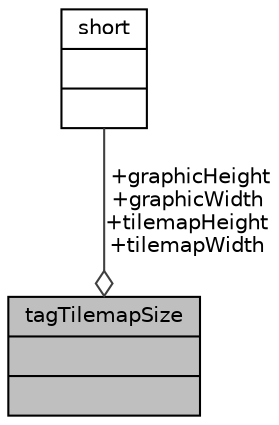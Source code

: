 digraph "tagTilemapSize"
{
 // LATEX_PDF_SIZE
  edge [fontname="Helvetica",fontsize="10",labelfontname="Helvetica",labelfontsize="10"];
  node [fontname="Helvetica",fontsize="10",shape=record];
  Node1 [label="{tagTilemapSize\n||}",height=0.2,width=0.4,color="black", fillcolor="grey75", style="filled", fontcolor="black",tooltip=" "];
  Node2 -> Node1 [color="grey25",fontsize="10",style="solid",label=" +graphicHeight\n+graphicWidth\n+tilemapHeight\n+tilemapWidth" ,arrowhead="odiamond",fontname="Helvetica"];
  Node2 [label="{short\n||}",height=0.2,width=0.4,color="black", fillcolor="white", style="filled",tooltip=" "];
}
